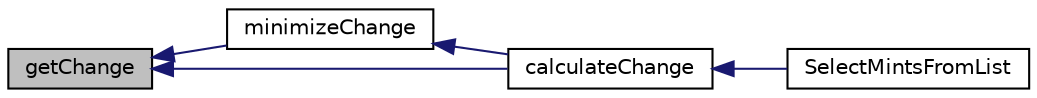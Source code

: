 digraph "getChange"
{
  edge [fontname="Helvetica",fontsize="10",labelfontname="Helvetica",labelfontsize="10"];
  node [fontname="Helvetica",fontsize="10",shape=record];
  rankdir="LR";
  Node14 [label="getChange",height=0.2,width=0.4,color="black", fillcolor="grey75", style="filled", fontcolor="black"];
  Node14 -> Node15 [dir="back",color="midnightblue",fontsize="10",style="solid",fontname="Helvetica"];
  Node15 [label="minimizeChange",height=0.2,width=0.4,color="black", fillcolor="white", style="filled",URL="$denomination__functions_8cpp.html#a4984e77265c9f9a0302b86d9ed8e0cb4"];
  Node15 -> Node16 [dir="back",color="midnightblue",fontsize="10",style="solid",fontname="Helvetica"];
  Node16 [label="calculateChange",height=0.2,width=0.4,color="black", fillcolor="white", style="filled",URL="$denomination__functions_8h.html#ad63ca223f7f06fc93de604662d54d7fd"];
  Node16 -> Node17 [dir="back",color="midnightblue",fontsize="10",style="solid",fontname="Helvetica"];
  Node17 [label="SelectMintsFromList",height=0.2,width=0.4,color="black", fillcolor="white", style="filled",URL="$denomination__functions_8h.html#a76403a7bb4c60f165d5925ed643a67a7"];
  Node14 -> Node16 [dir="back",color="midnightblue",fontsize="10",style="solid",fontname="Helvetica"];
}
